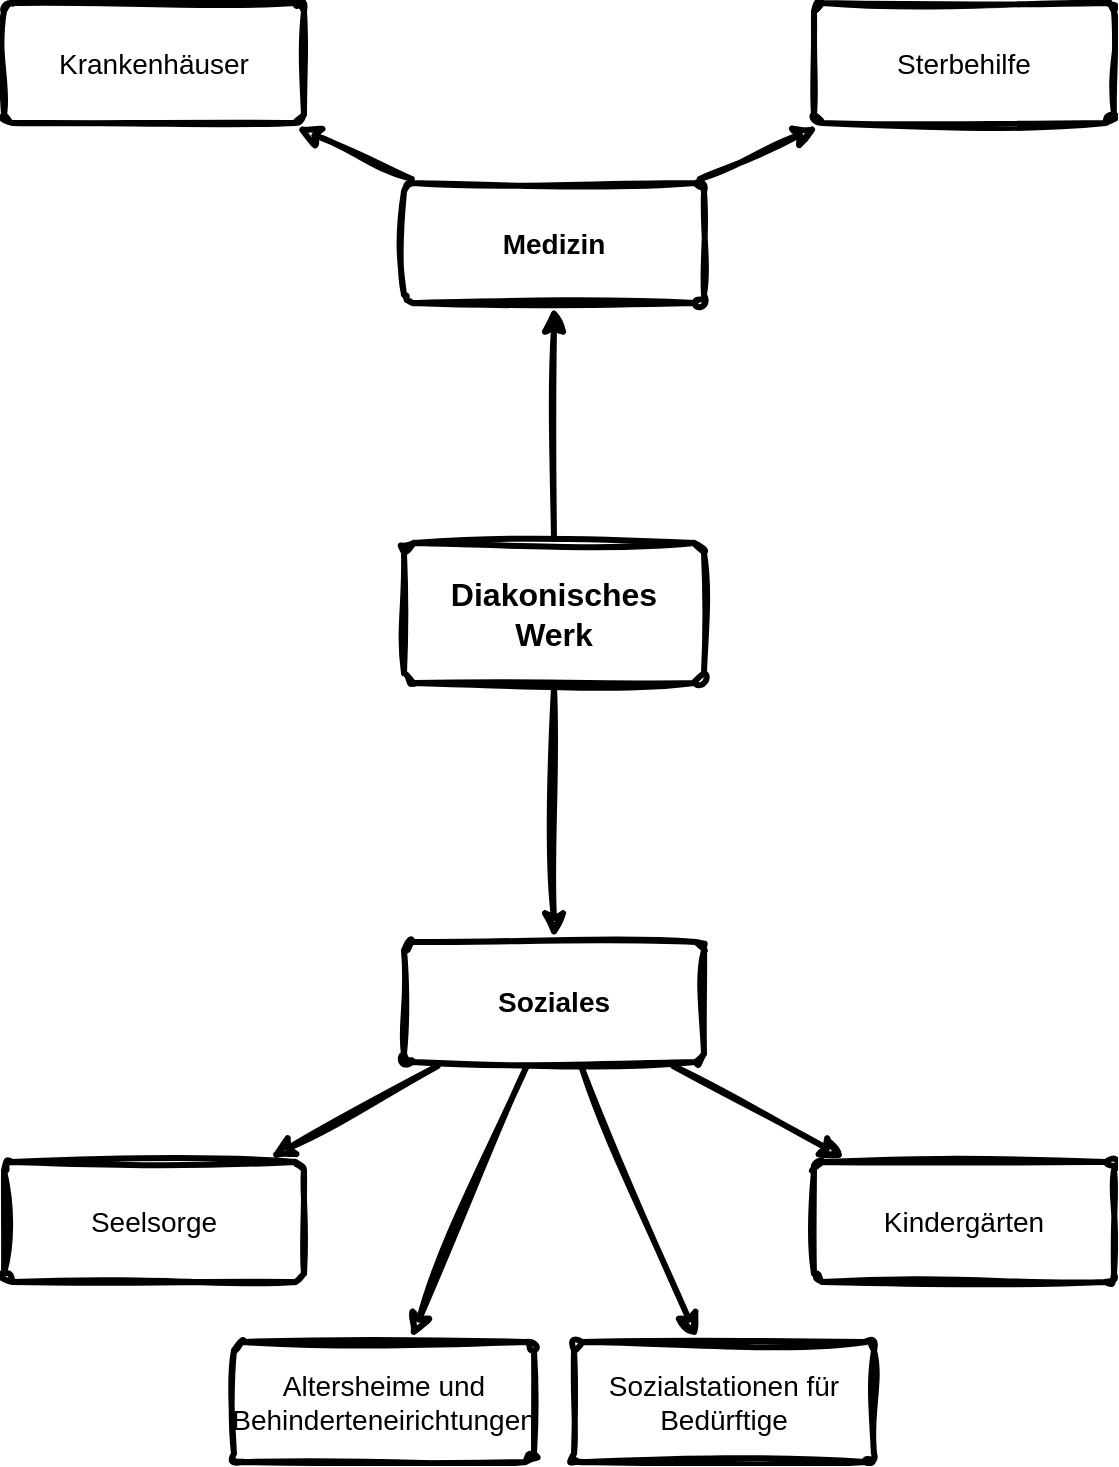 <mxfile version="20.8.16" type="device"><diagram id="6a731a19-8d31-9384-78a2-239565b7b9f0" name="Page-1"><mxGraphModel dx="474" dy="888" grid="1" gridSize="10" guides="1" tooltips="1" connect="1" arrows="1" fold="1" page="1" pageScale="1" pageWidth="1169" pageHeight="827" background="none" math="0" shadow="0"><root><mxCell id="0"/><mxCell id="1" parent="0"/><mxCell id="1745" value="" style="edgeStyle=none;rounded=0;jumpStyle=none;html=1;shadow=0;labelBackgroundColor=none;startArrow=none;startFill=0;endArrow=classic;endFill=1;jettySize=auto;orthogonalLoop=1;strokeWidth=3;fontFamily=Helvetica;fontSize=16;fontColor=#23445D;spacing=5;sketch=1;curveFitting=1;jiggle=2;fillColor=none;" parent="1" source="1749" target="1764" edge="1"><mxGeometry relative="1" as="geometry"/></mxCell><mxCell id="1746" value="" style="edgeStyle=none;rounded=0;jumpStyle=none;html=1;shadow=0;labelBackgroundColor=none;startArrow=none;startFill=0;endArrow=classic;endFill=1;jettySize=auto;orthogonalLoop=1;strokeWidth=3;fontFamily=Helvetica;fontSize=16;fontColor=#23445D;spacing=5;sketch=1;curveFitting=1;jiggle=2;fillColor=none;" parent="1" source="1749" target="1771" edge="1"><mxGeometry relative="1" as="geometry"/></mxCell><mxCell id="1749" value="Diakonisches Werk" style="rounded=1;whiteSpace=wrap;html=1;shadow=0;labelBackgroundColor=none;strokeWidth=3;fontFamily=Helvetica;fontSize=16;align=center;fontStyle=1;spacing=5;arcSize=7;perimeterSpacing=2;sketch=1;curveFitting=1;jiggle=2;fillColor=none;" parent="1" vertex="1"><mxGeometry x="495" y="380.5" width="150" height="70" as="geometry"/></mxCell><mxCell id="1764" value="Medizin" style="rounded=1;whiteSpace=wrap;html=1;shadow=0;labelBackgroundColor=none;strokeWidth=3;fontFamily=Helvetica;fontSize=14;align=center;spacing=5;fontStyle=1;arcSize=7;perimeterSpacing=2;sketch=1;curveFitting=1;jiggle=2;fillColor=none;" parent="1" vertex="1"><mxGeometry x="495" y="200.5" width="150" height="60" as="geometry"/></mxCell><mxCell id="1767" value="Sterbehilfe" style="rounded=1;whiteSpace=wrap;html=1;shadow=0;labelBackgroundColor=none;strokeWidth=3;fontFamily=Helvetica;fontSize=14;align=center;spacing=5;arcSize=7;perimeterSpacing=2;sketch=1;curveFitting=1;jiggle=2;fillColor=none;" parent="1" vertex="1"><mxGeometry x="700" y="110.5" width="150" height="60" as="geometry"/></mxCell><mxCell id="1768" value="" style="edgeStyle=none;rounded=0;jumpStyle=none;html=1;shadow=0;labelBackgroundColor=none;startArrow=none;startFill=0;endArrow=classic;endFill=1;jettySize=auto;orthogonalLoop=1;strokeWidth=3;fontFamily=Helvetica;fontSize=14;fontColor=#FFFFFF;spacing=5;sketch=1;curveFitting=1;jiggle=2;fillColor=none;" parent="1" source="1764" target="1767" edge="1"><mxGeometry relative="1" as="geometry"/></mxCell><mxCell id="1769" value="Krankenhäuser" style="rounded=1;whiteSpace=wrap;html=1;shadow=0;labelBackgroundColor=none;strokeWidth=3;fontFamily=Helvetica;fontSize=14;align=center;spacing=5;arcSize=7;perimeterSpacing=2;sketch=1;curveFitting=1;jiggle=2;fillColor=none;" parent="1" vertex="1"><mxGeometry x="295" y="110.5" width="150" height="60" as="geometry"/></mxCell><mxCell id="1770" value="" style="edgeStyle=none;rounded=0;jumpStyle=none;html=1;shadow=0;labelBackgroundColor=none;startArrow=none;startFill=0;endArrow=classic;endFill=1;jettySize=auto;orthogonalLoop=1;strokeWidth=3;fontFamily=Helvetica;fontSize=14;fontColor=#FFFFFF;spacing=5;sketch=1;curveFitting=1;jiggle=2;fillColor=none;" parent="1" source="1764" target="1769" edge="1"><mxGeometry relative="1" as="geometry"/></mxCell><mxCell id="1771" value="Soziales" style="rounded=1;whiteSpace=wrap;html=1;shadow=0;labelBackgroundColor=none;strokeWidth=3;fontFamily=Helvetica;fontSize=14;align=center;spacing=5;fontStyle=1;arcSize=7;perimeterSpacing=2;sketch=1;curveFitting=1;jiggle=2;fillColor=none;" parent="1" vertex="1"><mxGeometry x="495" y="580.0" width="150" height="60" as="geometry"/></mxCell><mxCell id="1772" value="Sozialstationen für Bedürftige" style="rounded=1;whiteSpace=wrap;html=1;shadow=0;labelBackgroundColor=none;strokeWidth=3;fontFamily=Helvetica;fontSize=14;align=center;spacing=5;fontStyle=0;arcSize=7;perimeterSpacing=2;sketch=1;curveFitting=1;jiggle=2;fillColor=none;" parent="1" vertex="1"><mxGeometry x="580" y="780" width="150" height="60" as="geometry"/></mxCell><mxCell id="1773" value="" style="edgeStyle=none;rounded=1;jumpStyle=none;html=1;shadow=0;labelBackgroundColor=none;startArrow=none;startFill=0;jettySize=auto;orthogonalLoop=1;strokeWidth=3;fontFamily=Helvetica;fontSize=14;fontColor=#FFFFFF;spacing=5;fontStyle=1;sketch=1;curveFitting=1;jiggle=2;fillColor=none;" parent="1" source="1771" target="1772" edge="1"><mxGeometry relative="1" as="geometry"/></mxCell><mxCell id="1774" value="Altersheime&amp;nbsp;und Behinderteneirichtungen" style="rounded=1;whiteSpace=wrap;html=1;shadow=0;labelBackgroundColor=none;strokeWidth=3;fontFamily=Helvetica;fontSize=14;align=center;spacing=5;fontStyle=0;arcSize=7;perimeterSpacing=2;sketch=1;curveFitting=1;jiggle=2;fillColor=none;" parent="1" vertex="1"><mxGeometry x="410" y="780" width="150" height="60" as="geometry"/></mxCell><mxCell id="1775" value="" style="edgeStyle=none;rounded=1;jumpStyle=none;html=1;shadow=0;labelBackgroundColor=none;startArrow=none;startFill=0;jettySize=auto;orthogonalLoop=1;strokeWidth=3;fontFamily=Helvetica;fontSize=14;fontColor=#FFFFFF;spacing=5;fontStyle=1;sketch=1;curveFitting=1;jiggle=2;fillColor=none;" parent="1" source="1771" target="1774" edge="1"><mxGeometry relative="1" as="geometry"/></mxCell><mxCell id="1776" value="Seelsorge" style="rounded=1;whiteSpace=wrap;html=1;shadow=0;labelBackgroundColor=none;strokeWidth=3;fontFamily=Helvetica;fontSize=14;align=center;spacing=5;fontStyle=0;arcSize=7;perimeterSpacing=2;sketch=1;curveFitting=1;jiggle=2;fillColor=none;" parent="1" vertex="1"><mxGeometry x="295" y="690" width="150" height="60" as="geometry"/></mxCell><mxCell id="1777" value="" style="edgeStyle=none;rounded=1;jumpStyle=none;html=1;shadow=0;labelBackgroundColor=none;startArrow=none;startFill=0;jettySize=auto;orthogonalLoop=1;strokeWidth=3;fontFamily=Helvetica;fontSize=14;fontColor=#FFFFFF;spacing=5;fontStyle=1;sketch=1;curveFitting=1;jiggle=2;fillColor=none;" parent="1" source="1771" target="1776" edge="1"><mxGeometry relative="1" as="geometry"/></mxCell><mxCell id="1778" value="Kindergärten" style="rounded=1;whiteSpace=wrap;html=1;shadow=0;labelBackgroundColor=none;strokeWidth=3;fontFamily=Helvetica;fontSize=14;align=center;spacing=5;fontStyle=0;arcSize=7;perimeterSpacing=2;sketch=1;curveFitting=1;jiggle=2;fillColor=none;" parent="1" vertex="1"><mxGeometry x="700" y="690" width="150" height="60" as="geometry"/></mxCell><mxCell id="1779" value="" style="edgeStyle=none;rounded=1;jumpStyle=none;html=1;shadow=0;labelBackgroundColor=none;startArrow=none;startFill=0;jettySize=auto;orthogonalLoop=1;strokeWidth=3;fontFamily=Helvetica;fontSize=14;fontColor=#FFFFFF;spacing=5;fontStyle=1;sketch=1;curveFitting=1;jiggle=2;fillColor=none;" parent="1" source="1771" target="1778" edge="1"><mxGeometry relative="1" as="geometry"/></mxCell></root></mxGraphModel></diagram></mxfile>